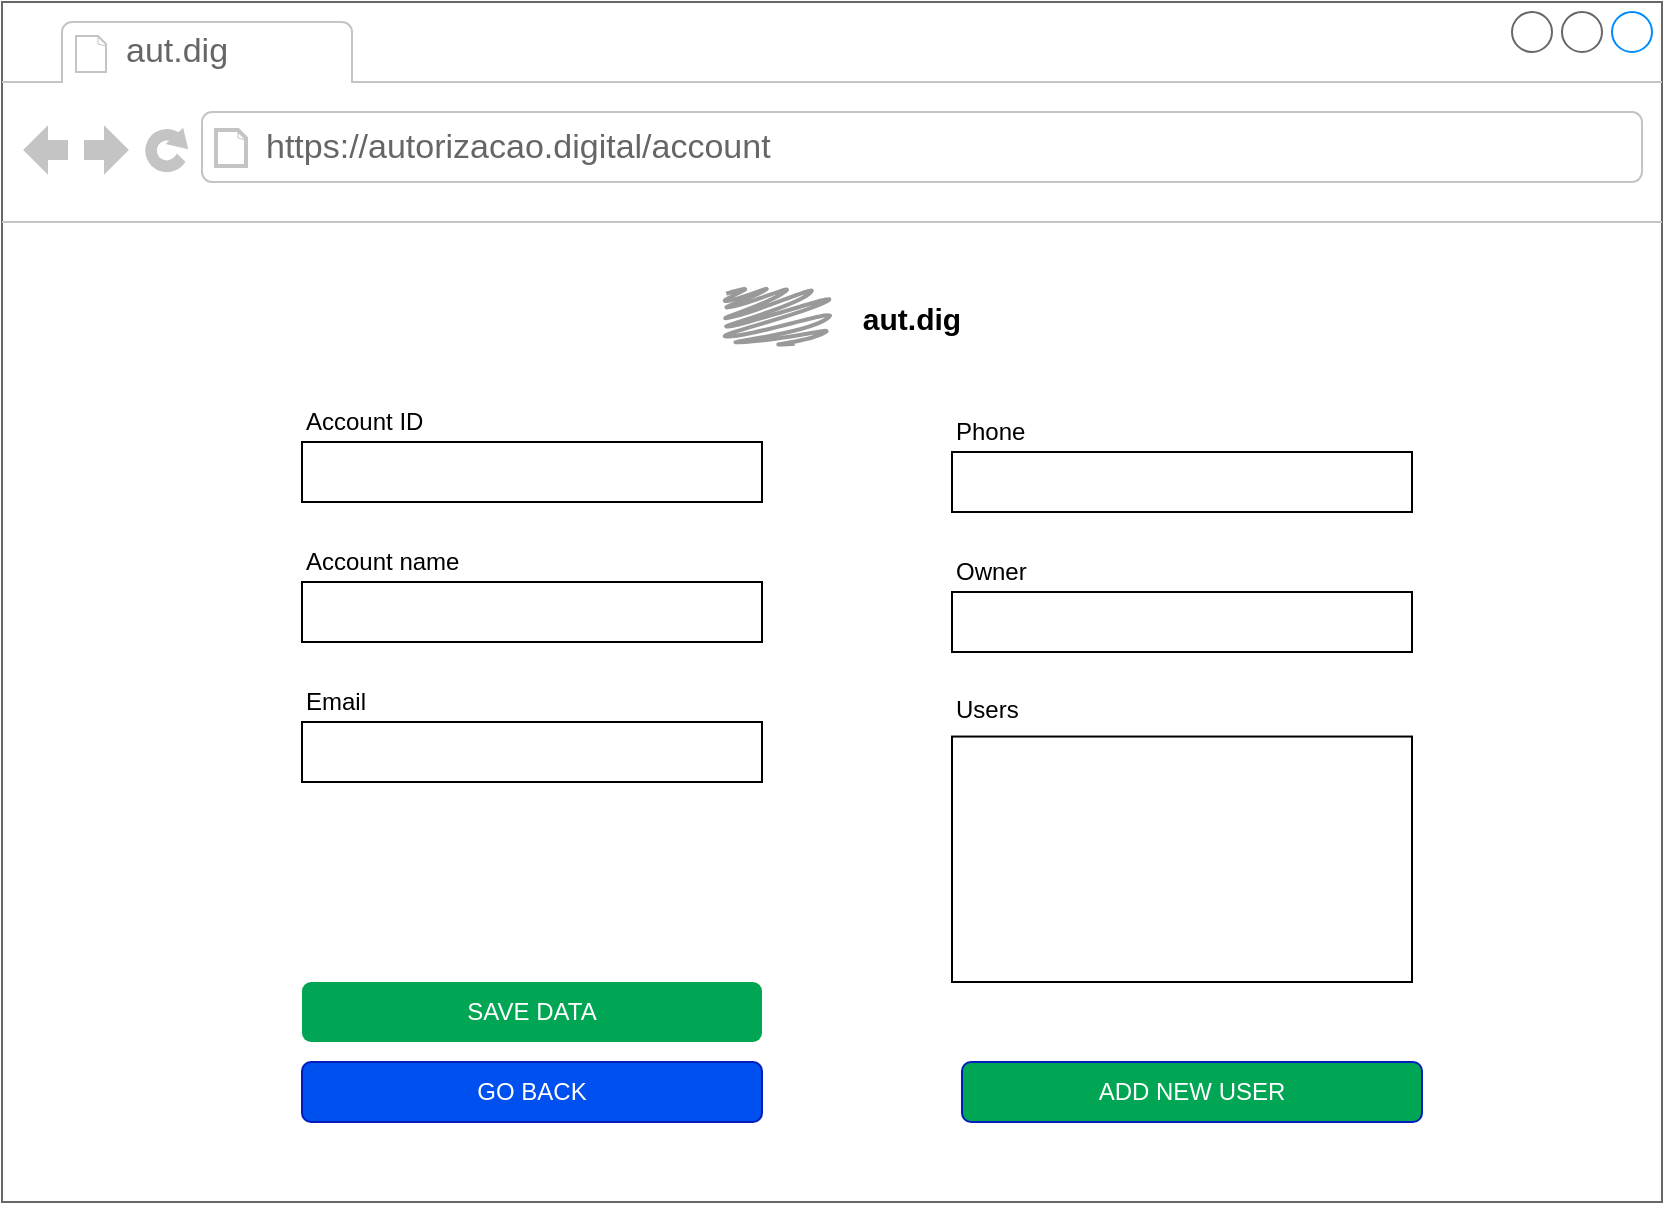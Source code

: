 <mxfile>
    <diagram id="A3qWTJxBf30MFO97emnY" name="Page-1">
        <mxGraphModel dx="1377" dy="1045" grid="1" gridSize="10" guides="1" tooltips="1" connect="1" arrows="1" fold="1" page="1" pageScale="1" pageWidth="850" pageHeight="1100" math="0" shadow="0">
            <root>
                <mxCell id="0"/>
                <mxCell id="1" parent="0"/>
                <mxCell id="2" value="" style="strokeWidth=1;shadow=0;dashed=0;align=center;html=1;shape=mxgraph.mockup.containers.browserWindow;rSize=0;strokeColor=#666666;strokeColor2=#008cff;strokeColor3=#c4c4c4;mainText=,;recursiveResize=0;" parent="1" vertex="1">
                    <mxGeometry x="10" y="10" width="830" height="600" as="geometry"/>
                </mxCell>
                <mxCell id="3" value="aut.dig" style="strokeWidth=1;shadow=0;dashed=0;align=center;html=1;shape=mxgraph.mockup.containers.anchor;fontSize=17;fontColor=#666666;align=left;" parent="2" vertex="1">
                    <mxGeometry x="60" y="12" width="110" height="26" as="geometry"/>
                </mxCell>
                <mxCell id="4" value="https://autorizacao.digital/account" style="strokeWidth=1;shadow=0;dashed=0;align=center;html=1;shape=mxgraph.mockup.containers.anchor;rSize=0;fontSize=17;fontColor=#666666;align=left;" parent="2" vertex="1">
                    <mxGeometry x="130" y="60" width="250" height="26" as="geometry"/>
                </mxCell>
                <mxCell id="27" value="" style="group" vertex="1" connectable="0" parent="2">
                    <mxGeometry x="150" y="340" width="230" height="60" as="geometry"/>
                </mxCell>
                <mxCell id="28" value="" style="group" vertex="1" connectable="0" parent="27">
                    <mxGeometry width="230" height="60" as="geometry"/>
                </mxCell>
                <mxCell id="29" value="" style="rounded=0;whiteSpace=wrap;html=1;align=left;" vertex="1" parent="28">
                    <mxGeometry y="20" width="230" height="30" as="geometry"/>
                </mxCell>
                <mxCell id="30" value="Email" style="text;html=1;strokeColor=none;fillColor=none;align=left;verticalAlign=middle;whiteSpace=wrap;rounded=0;" vertex="1" parent="28">
                    <mxGeometry width="230" height="20" as="geometry"/>
                </mxCell>
                <mxCell id="23" value="" style="group" vertex="1" connectable="0" parent="2">
                    <mxGeometry x="150" y="270" width="230" height="60" as="geometry"/>
                </mxCell>
                <mxCell id="24" value="" style="group" vertex="1" connectable="0" parent="23">
                    <mxGeometry width="230" height="60" as="geometry"/>
                </mxCell>
                <mxCell id="25" value="" style="rounded=0;whiteSpace=wrap;html=1;align=left;" vertex="1" parent="24">
                    <mxGeometry y="20" width="230" height="30" as="geometry"/>
                </mxCell>
                <mxCell id="26" value="Account name" style="text;html=1;strokeColor=none;fillColor=none;align=left;verticalAlign=middle;whiteSpace=wrap;rounded=0;" vertex="1" parent="24">
                    <mxGeometry width="230" height="20" as="geometry"/>
                </mxCell>
                <mxCell id="19" value="" style="group" vertex="1" connectable="0" parent="2">
                    <mxGeometry x="150" y="200" width="230" height="60" as="geometry"/>
                </mxCell>
                <mxCell id="20" value="" style="group" vertex="1" connectable="0" parent="19">
                    <mxGeometry width="230" height="60" as="geometry"/>
                </mxCell>
                <mxCell id="21" value="" style="rounded=0;whiteSpace=wrap;html=1;align=left;" vertex="1" parent="20">
                    <mxGeometry y="20" width="230" height="30" as="geometry"/>
                </mxCell>
                <mxCell id="22" value="Account ID" style="text;html=1;strokeColor=none;fillColor=none;align=left;verticalAlign=middle;whiteSpace=wrap;rounded=0;" vertex="1" parent="20">
                    <mxGeometry width="230" height="20" as="geometry"/>
                </mxCell>
                <mxCell id="13" value="&lt;font color=&quot;#ffffff&quot;&gt;ADD NEW USER&lt;/font&gt;" style="rounded=1;whiteSpace=wrap;html=1;align=center;strokeColor=#001DBC;fontColor=#ffffff;fillColor=#00A653;" vertex="1" parent="2">
                    <mxGeometry x="480" y="530" width="230" height="30" as="geometry"/>
                </mxCell>
                <mxCell id="12" value="&lt;font color=&quot;#ffffff&quot;&gt;SAVE DATA&lt;/font&gt;" style="rounded=1;whiteSpace=wrap;html=1;align=center;fillColor=#00A653;strokeColor=none;" vertex="1" parent="2">
                    <mxGeometry x="150" y="490" width="230" height="30" as="geometry"/>
                </mxCell>
                <mxCell id="14" value="&lt;font color=&quot;#ffffff&quot;&gt;GO BACK&lt;/font&gt;" style="rounded=1;whiteSpace=wrap;html=1;align=center;fillColor=#0050ef;strokeColor=#001DBC;fontColor=#ffffff;" vertex="1" parent="2">
                    <mxGeometry x="150" y="530" width="230" height="30" as="geometry"/>
                </mxCell>
                <mxCell id="6" value="&lt;b&gt;&lt;font style=&quot;font-size: 15px&quot;&gt;aut.dig&lt;/font&gt;&lt;/b&gt;" style="text;html=1;strokeColor=none;fillColor=none;align=center;verticalAlign=middle;whiteSpace=wrap;rounded=0;" parent="1" vertex="1">
                    <mxGeometry x="445" y="158" width="40" height="20" as="geometry"/>
                </mxCell>
                <mxCell id="7" value="" style="shape=mxgraph.mockup.markup.scratchOut;shadow=0;dashed=0;html=1;strokeColor=#999999;strokeWidth=2;" parent="1" vertex="1">
                    <mxGeometry x="370" y="153" width="55" height="30" as="geometry"/>
                </mxCell>
                <mxCell id="31" value="" style="group" vertex="1" connectable="0" parent="1">
                    <mxGeometry x="485" y="215" width="230" height="60" as="geometry"/>
                </mxCell>
                <mxCell id="32" value="" style="group" vertex="1" connectable="0" parent="31">
                    <mxGeometry width="230" height="60" as="geometry"/>
                </mxCell>
                <mxCell id="33" value="" style="rounded=0;whiteSpace=wrap;html=1;align=left;" vertex="1" parent="32">
                    <mxGeometry y="20" width="230" height="30" as="geometry"/>
                </mxCell>
                <mxCell id="34" value="Phone" style="text;html=1;strokeColor=none;fillColor=none;align=left;verticalAlign=middle;whiteSpace=wrap;rounded=0;" vertex="1" parent="32">
                    <mxGeometry width="230" height="20" as="geometry"/>
                </mxCell>
                <mxCell id="36" value="" style="group" vertex="1" connectable="0" parent="1">
                    <mxGeometry x="485" y="285" width="230" height="60" as="geometry"/>
                </mxCell>
                <mxCell id="37" value="" style="group" vertex="1" connectable="0" parent="36">
                    <mxGeometry width="230" height="60" as="geometry"/>
                </mxCell>
                <mxCell id="38" value="" style="rounded=0;whiteSpace=wrap;html=1;align=left;" vertex="1" parent="37">
                    <mxGeometry y="20" width="230" height="30" as="geometry"/>
                </mxCell>
                <mxCell id="39" value="Owner" style="text;html=1;strokeColor=none;fillColor=none;align=left;verticalAlign=middle;whiteSpace=wrap;rounded=0;" vertex="1" parent="37">
                    <mxGeometry width="230" height="20" as="geometry"/>
                </mxCell>
                <mxCell id="40" value="" style="group" vertex="1" connectable="0" parent="1">
                    <mxGeometry x="485" y="350" width="230" height="150" as="geometry"/>
                </mxCell>
                <mxCell id="41" value="" style="group" vertex="1" connectable="0" parent="40">
                    <mxGeometry width="230" height="150" as="geometry"/>
                </mxCell>
                <mxCell id="42" value="" style="rounded=0;whiteSpace=wrap;html=1;align=left;" vertex="1" parent="41">
                    <mxGeometry y="27.273" width="230" height="122.727" as="geometry"/>
                </mxCell>
                <mxCell id="43" value="Users" style="text;html=1;strokeColor=none;fillColor=none;align=left;verticalAlign=middle;whiteSpace=wrap;rounded=0;" vertex="1" parent="41">
                    <mxGeometry width="230" height="27.273" as="geometry"/>
                </mxCell>
            </root>
        </mxGraphModel>
    </diagram>
</mxfile>